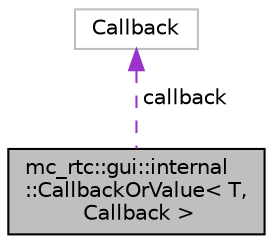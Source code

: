 digraph "mc_rtc::gui::internal::CallbackOrValue&lt; T, Callback &gt;"
{
 // INTERACTIVE_SVG=YES
  edge [fontname="Helvetica",fontsize="10",labelfontname="Helvetica",labelfontsize="10"];
  node [fontname="Helvetica",fontsize="10",shape=record];
  Node1 [label="mc_rtc::gui::internal\l::CallbackOrValue\< T,\l Callback \>",height=0.2,width=0.4,color="black", fillcolor="grey75", style="filled", fontcolor="black"];
  Node2 -> Node1 [dir="back",color="darkorchid3",fontsize="10",style="dashed",label=" callback" ,fontname="Helvetica"];
  Node2 [label="Callback",height=0.2,width=0.4,color="grey75", fillcolor="white", style="filled"];
}
